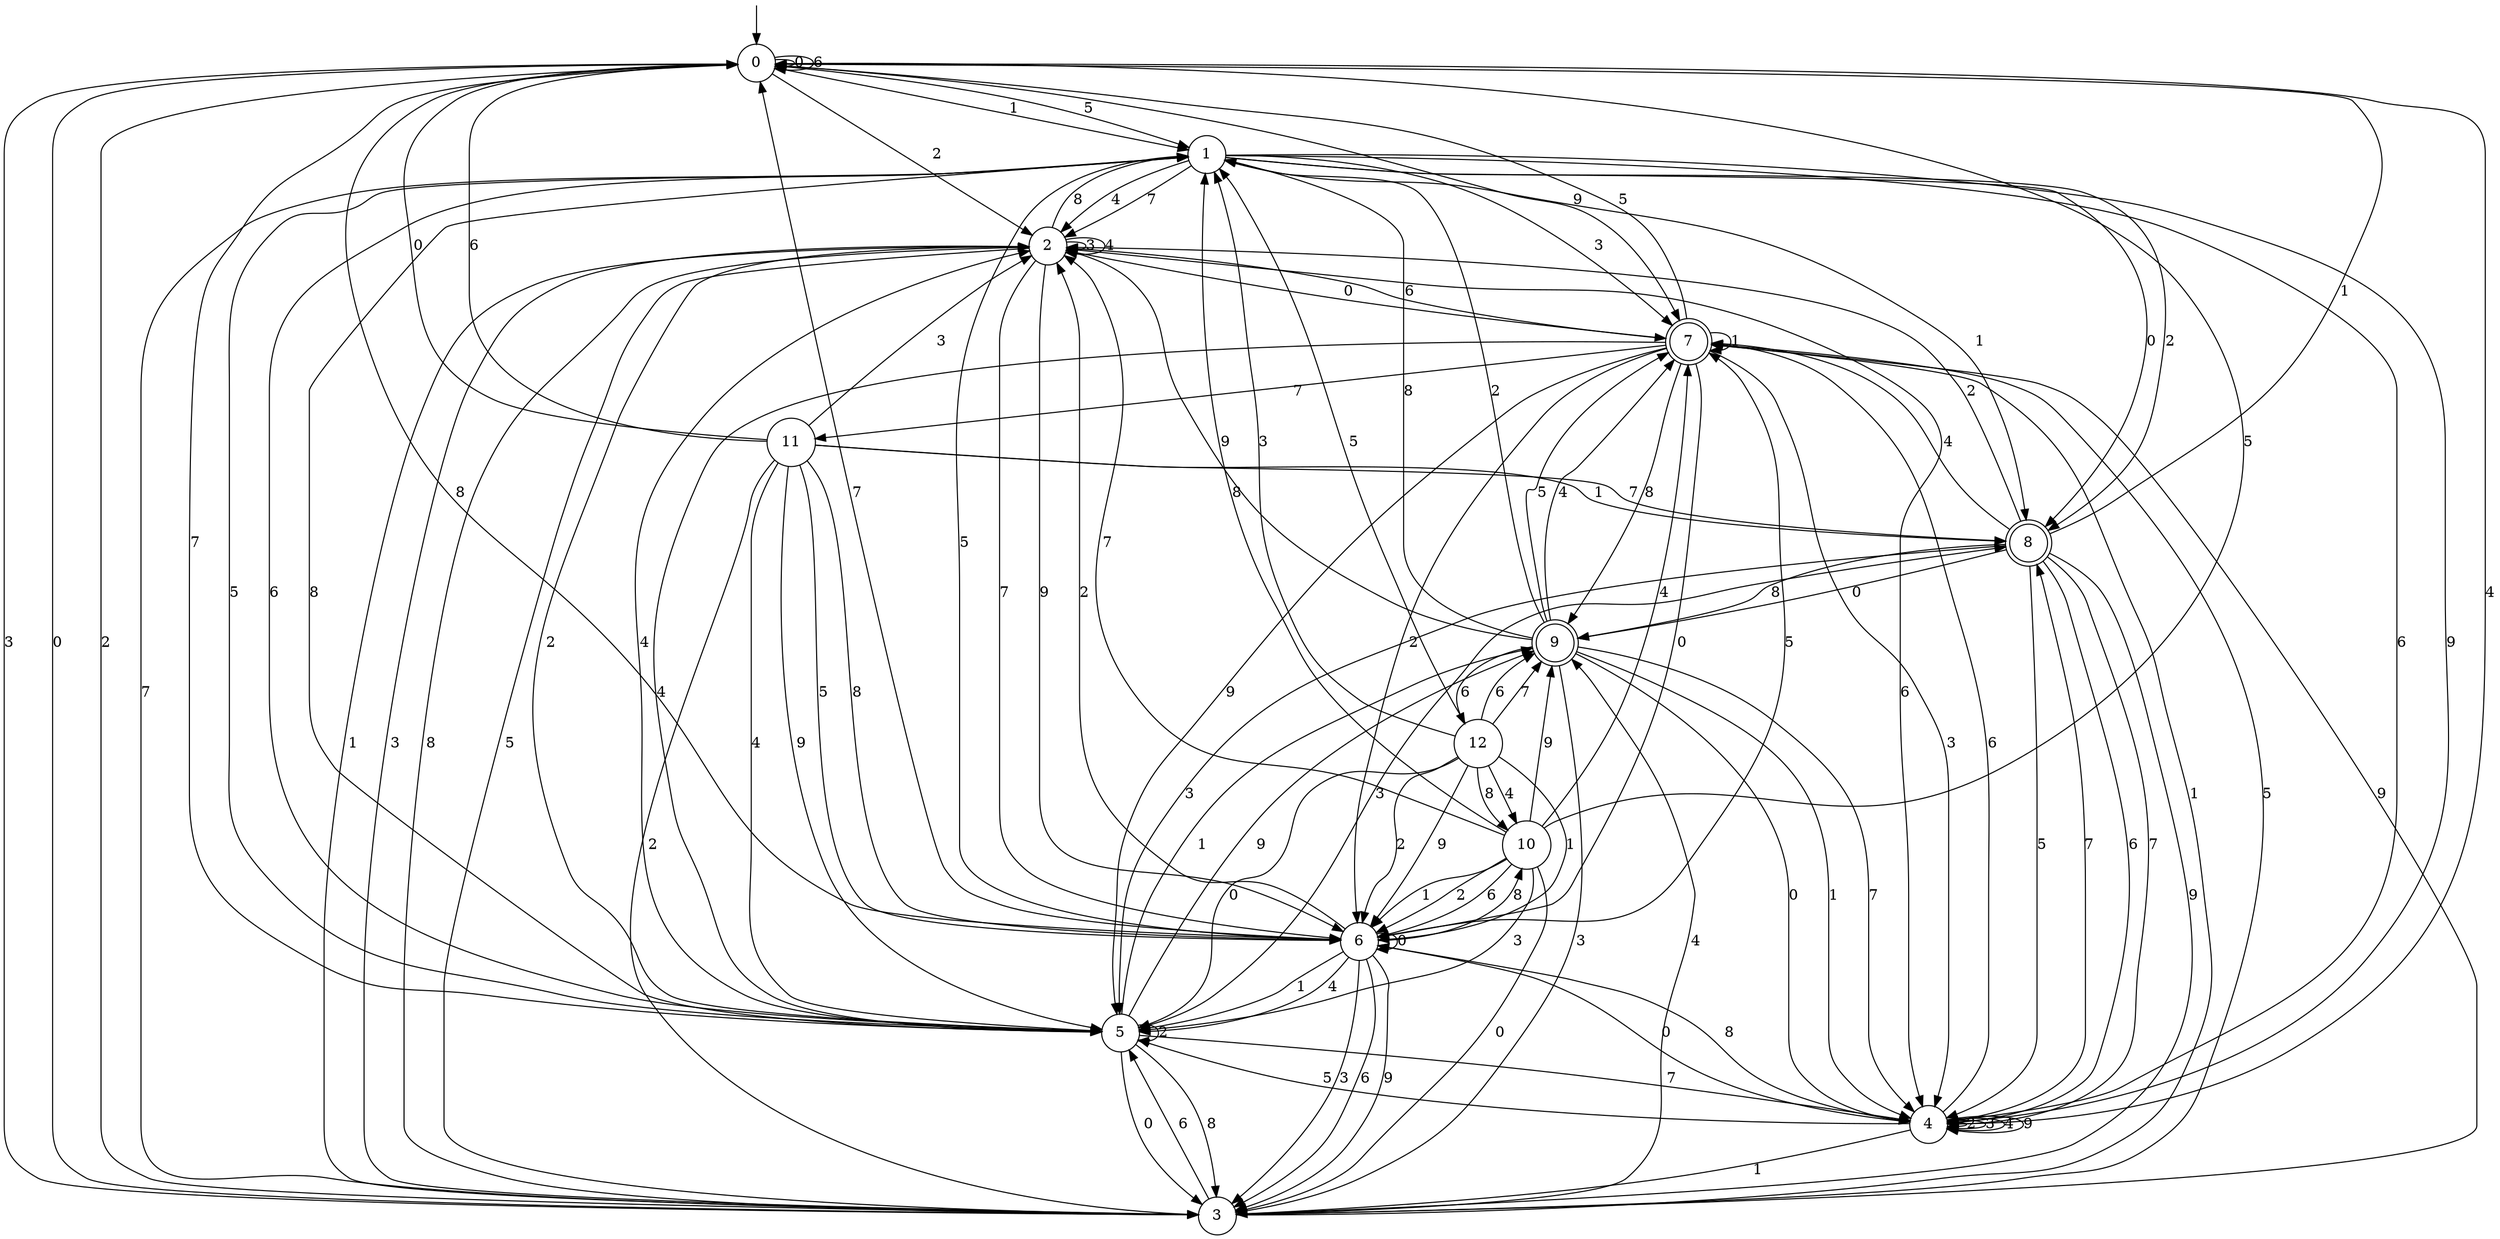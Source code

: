 digraph g {

	s0 [shape="circle" label="0"];
	s1 [shape="circle" label="1"];
	s2 [shape="circle" label="2"];
	s3 [shape="circle" label="3"];
	s4 [shape="circle" label="4"];
	s5 [shape="circle" label="5"];
	s6 [shape="circle" label="6"];
	s7 [shape="doublecircle" label="7"];
	s8 [shape="doublecircle" label="8"];
	s9 [shape="doublecircle" label="9"];
	s10 [shape="circle" label="10"];
	s11 [shape="circle" label="11"];
	s12 [shape="circle" label="12"];
	s0 -> s0 [label="0"];
	s0 -> s1 [label="1"];
	s0 -> s2 [label="2"];
	s0 -> s3 [label="3"];
	s0 -> s4 [label="4"];
	s0 -> s1 [label="5"];
	s0 -> s0 [label="6"];
	s0 -> s5 [label="7"];
	s0 -> s6 [label="8"];
	s0 -> s7 [label="9"];
	s1 -> s8 [label="0"];
	s1 -> s8 [label="1"];
	s1 -> s8 [label="2"];
	s1 -> s7 [label="3"];
	s1 -> s2 [label="4"];
	s1 -> s6 [label="5"];
	s1 -> s4 [label="6"];
	s1 -> s2 [label="7"];
	s1 -> s5 [label="8"];
	s1 -> s4 [label="9"];
	s2 -> s7 [label="0"];
	s2 -> s3 [label="1"];
	s2 -> s5 [label="2"];
	s2 -> s2 [label="3"];
	s2 -> s2 [label="4"];
	s2 -> s3 [label="5"];
	s2 -> s4 [label="6"];
	s2 -> s6 [label="7"];
	s2 -> s1 [label="8"];
	s2 -> s6 [label="9"];
	s3 -> s0 [label="0"];
	s3 -> s7 [label="1"];
	s3 -> s0 [label="2"];
	s3 -> s2 [label="3"];
	s3 -> s9 [label="4"];
	s3 -> s7 [label="5"];
	s3 -> s5 [label="6"];
	s3 -> s1 [label="7"];
	s3 -> s2 [label="8"];
	s3 -> s7 [label="9"];
	s4 -> s6 [label="0"];
	s4 -> s3 [label="1"];
	s4 -> s4 [label="2"];
	s4 -> s4 [label="3"];
	s4 -> s4 [label="4"];
	s4 -> s5 [label="5"];
	s4 -> s7 [label="6"];
	s4 -> s8 [label="7"];
	s4 -> s6 [label="8"];
	s4 -> s4 [label="9"];
	s5 -> s3 [label="0"];
	s5 -> s9 [label="1"];
	s5 -> s5 [label="2"];
	s5 -> s8 [label="3"];
	s5 -> s2 [label="4"];
	s5 -> s1 [label="5"];
	s5 -> s1 [label="6"];
	s5 -> s4 [label="7"];
	s5 -> s3 [label="8"];
	s5 -> s9 [label="9"];
	s6 -> s6 [label="0"];
	s6 -> s5 [label="1"];
	s6 -> s2 [label="2"];
	s6 -> s3 [label="3"];
	s6 -> s5 [label="4"];
	s6 -> s7 [label="5"];
	s6 -> s3 [label="6"];
	s6 -> s0 [label="7"];
	s6 -> s10 [label="8"];
	s6 -> s3 [label="9"];
	s7 -> s6 [label="0"];
	s7 -> s7 [label="1"];
	s7 -> s6 [label="2"];
	s7 -> s4 [label="3"];
	s7 -> s5 [label="4"];
	s7 -> s0 [label="5"];
	s7 -> s2 [label="6"];
	s7 -> s11 [label="7"];
	s7 -> s9 [label="8"];
	s7 -> s5 [label="9"];
	s8 -> s9 [label="0"];
	s8 -> s0 [label="1"];
	s8 -> s2 [label="2"];
	s8 -> s5 [label="3"];
	s8 -> s7 [label="4"];
	s8 -> s4 [label="5"];
	s8 -> s4 [label="6"];
	s8 -> s4 [label="7"];
	s8 -> s9 [label="8"];
	s8 -> s3 [label="9"];
	s9 -> s4 [label="0"];
	s9 -> s4 [label="1"];
	s9 -> s1 [label="2"];
	s9 -> s3 [label="3"];
	s9 -> s7 [label="4"];
	s9 -> s7 [label="5"];
	s9 -> s12 [label="6"];
	s9 -> s4 [label="7"];
	s9 -> s1 [label="8"];
	s9 -> s2 [label="9"];
	s10 -> s3 [label="0"];
	s10 -> s6 [label="1"];
	s10 -> s6 [label="2"];
	s10 -> s5 [label="3"];
	s10 -> s7 [label="4"];
	s10 -> s0 [label="5"];
	s10 -> s6 [label="6"];
	s10 -> s2 [label="7"];
	s10 -> s1 [label="8"];
	s10 -> s9 [label="9"];
	s11 -> s0 [label="0"];
	s11 -> s8 [label="1"];
	s11 -> s3 [label="2"];
	s11 -> s2 [label="3"];
	s11 -> s5 [label="4"];
	s11 -> s6 [label="5"];
	s11 -> s0 [label="6"];
	s11 -> s8 [label="7"];
	s11 -> s6 [label="8"];
	s11 -> s5 [label="9"];
	s12 -> s5 [label="0"];
	s12 -> s6 [label="1"];
	s12 -> s6 [label="2"];
	s12 -> s1 [label="3"];
	s12 -> s10 [label="4"];
	s12 -> s1 [label="5"];
	s12 -> s9 [label="6"];
	s12 -> s9 [label="7"];
	s12 -> s10 [label="8"];
	s12 -> s6 [label="9"];

__start0 [label="" shape="none" width="0" height="0"];
__start0 -> s0;

}
